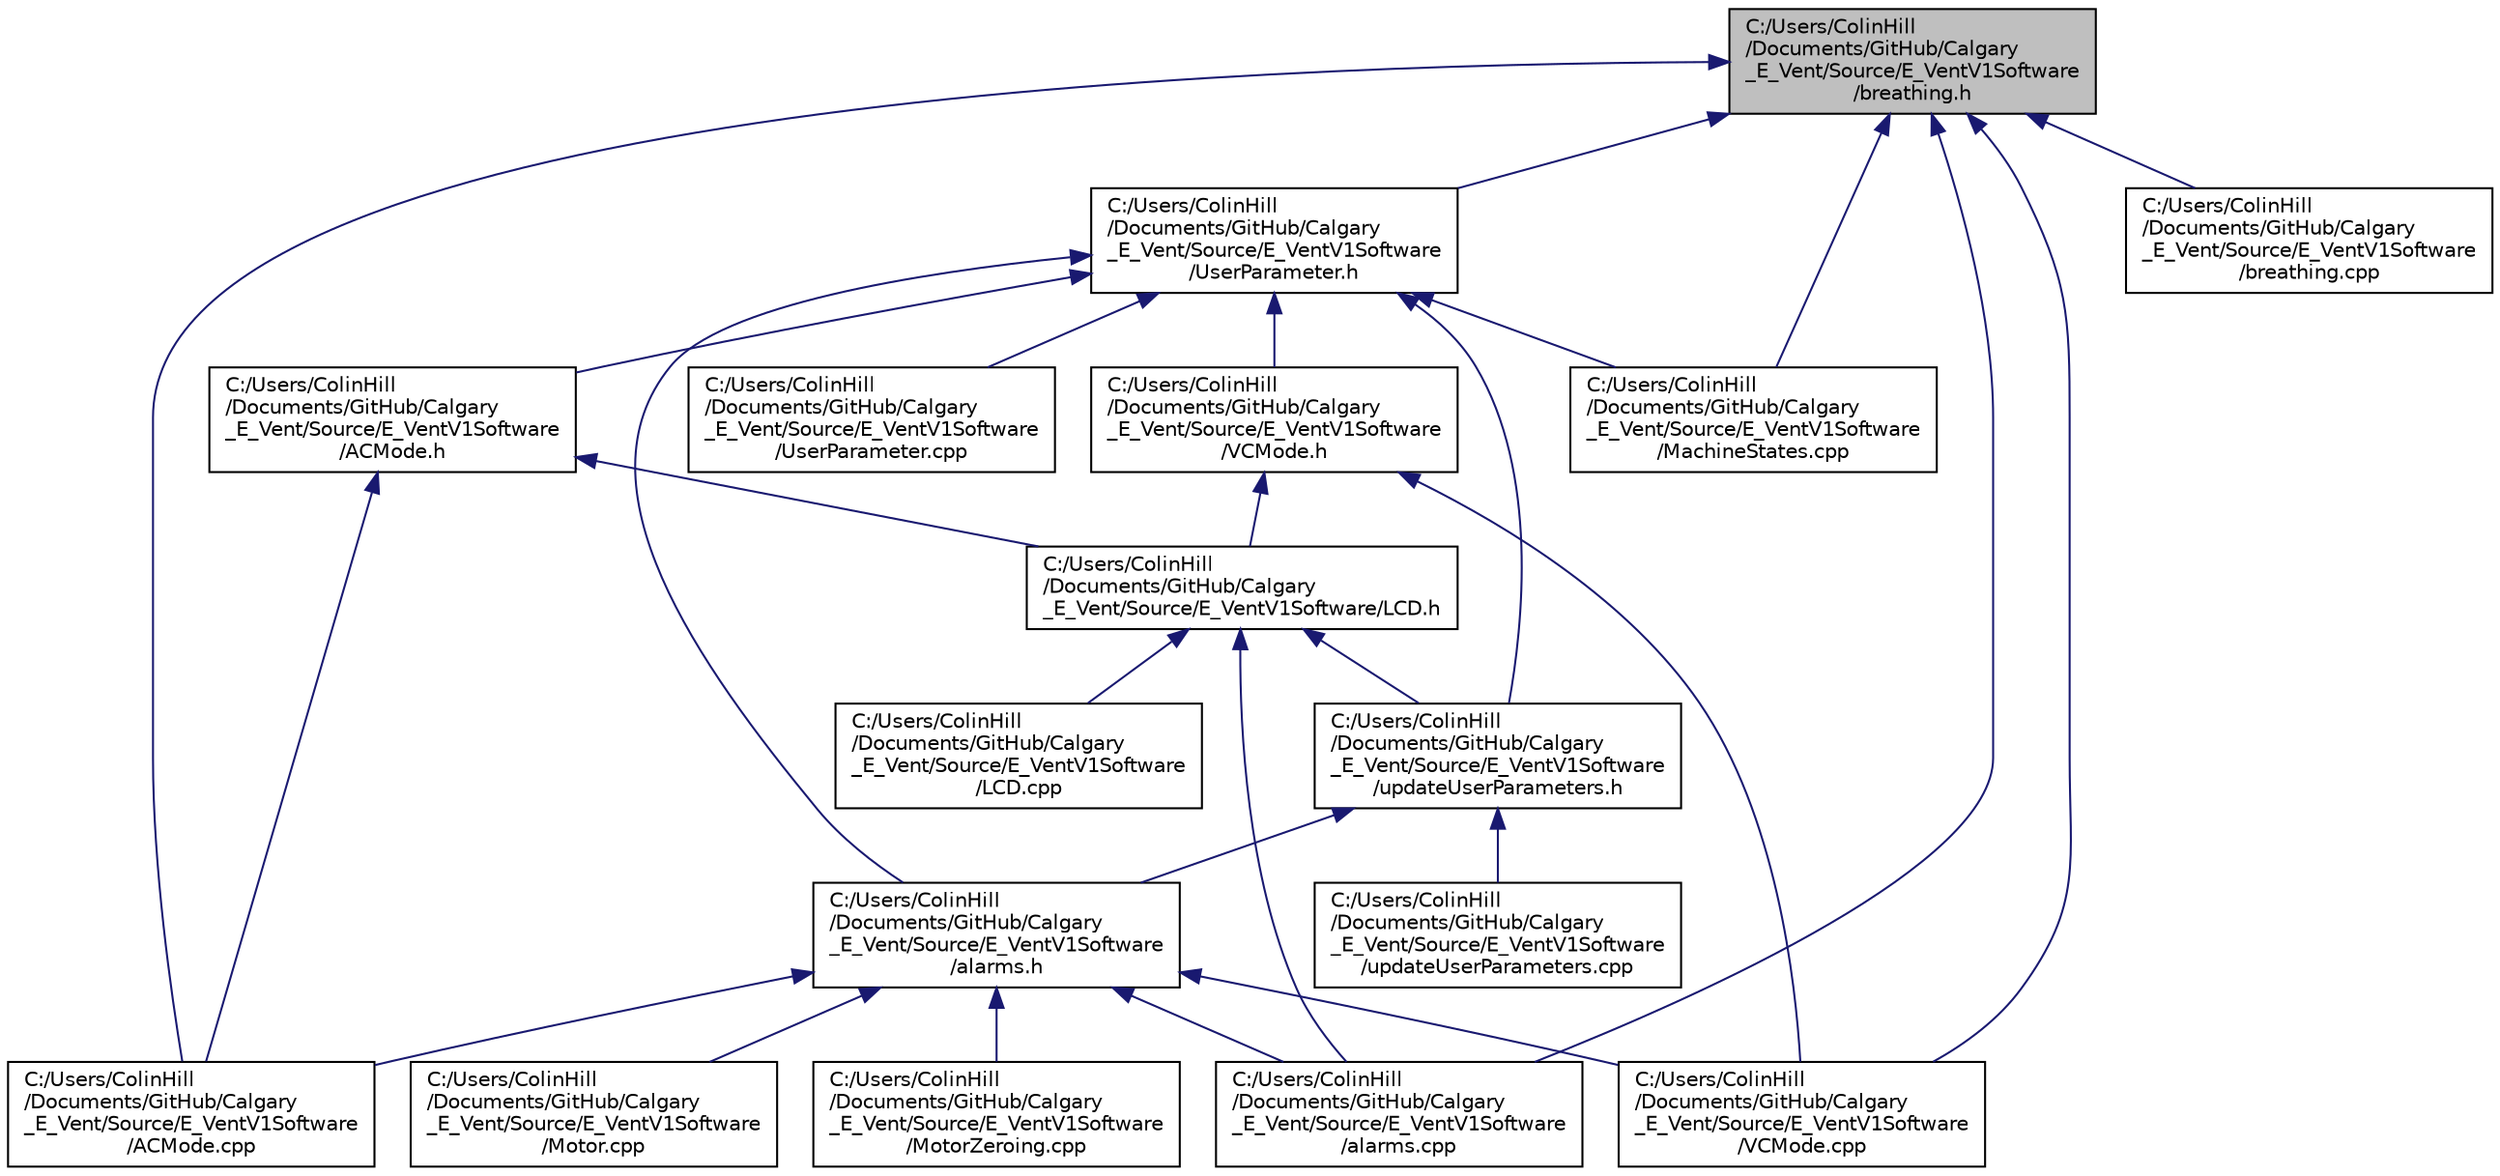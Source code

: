 digraph "C:/Users/ColinHill/Documents/GitHub/Calgary_E_Vent/Source/E_VentV1Software/breathing.h"
{
 // LATEX_PDF_SIZE
  edge [fontname="Helvetica",fontsize="10",labelfontname="Helvetica",labelfontsize="10"];
  node [fontname="Helvetica",fontsize="10",shape=record];
  Node1 [label="C:/Users/ColinHill\l/Documents/GitHub/Calgary\l_E_Vent/Source/E_VentV1Software\l/breathing.h",height=0.2,width=0.4,color="black", fillcolor="grey75", style="filled", fontcolor="black",tooltip=" "];
  Node1 -> Node2 [dir="back",color="midnightblue",fontsize="10",style="solid",fontname="Helvetica"];
  Node2 [label="C:/Users/ColinHill\l/Documents/GitHub/Calgary\l_E_Vent/Source/E_VentV1Software\l/UserParameter.h",height=0.2,width=0.4,color="black", fillcolor="white", style="filled",URL="$_user_parameter_8h.html",tooltip=" "];
  Node2 -> Node3 [dir="back",color="midnightblue",fontsize="10",style="solid",fontname="Helvetica"];
  Node3 [label="C:/Users/ColinHill\l/Documents/GitHub/Calgary\l_E_Vent/Source/E_VentV1Software\l/ACMode.h",height=0.2,width=0.4,color="black", fillcolor="white", style="filled",URL="$_a_c_mode_8h.html",tooltip=" "];
  Node3 -> Node4 [dir="back",color="midnightblue",fontsize="10",style="solid",fontname="Helvetica"];
  Node4 [label="C:/Users/ColinHill\l/Documents/GitHub/Calgary\l_E_Vent/Source/E_VentV1Software\l/ACMode.cpp",height=0.2,width=0.4,color="black", fillcolor="white", style="filled",URL="$_a_c_mode_8cpp.html",tooltip=" "];
  Node3 -> Node5 [dir="back",color="midnightblue",fontsize="10",style="solid",fontname="Helvetica"];
  Node5 [label="C:/Users/ColinHill\l/Documents/GitHub/Calgary\l_E_Vent/Source/E_VentV1Software/LCD.h",height=0.2,width=0.4,color="black", fillcolor="white", style="filled",URL="$_l_c_d_8h.html",tooltip=" "];
  Node5 -> Node6 [dir="back",color="midnightblue",fontsize="10",style="solid",fontname="Helvetica"];
  Node6 [label="C:/Users/ColinHill\l/Documents/GitHub/Calgary\l_E_Vent/Source/E_VentV1Software\l/updateUserParameters.h",height=0.2,width=0.4,color="black", fillcolor="white", style="filled",URL="$update_user_parameters_8h.html",tooltip=" "];
  Node6 -> Node7 [dir="back",color="midnightblue",fontsize="10",style="solid",fontname="Helvetica"];
  Node7 [label="C:/Users/ColinHill\l/Documents/GitHub/Calgary\l_E_Vent/Source/E_VentV1Software\l/alarms.h",height=0.2,width=0.4,color="black", fillcolor="white", style="filled",URL="$alarms_8h.html",tooltip=" "];
  Node7 -> Node4 [dir="back",color="midnightblue",fontsize="10",style="solid",fontname="Helvetica"];
  Node7 -> Node8 [dir="back",color="midnightblue",fontsize="10",style="solid",fontname="Helvetica"];
  Node8 [label="C:/Users/ColinHill\l/Documents/GitHub/Calgary\l_E_Vent/Source/E_VentV1Software\l/alarms.cpp",height=0.2,width=0.4,color="black", fillcolor="white", style="filled",URL="$alarms_8cpp.html",tooltip=" "];
  Node7 -> Node9 [dir="back",color="midnightblue",fontsize="10",style="solid",fontname="Helvetica"];
  Node9 [label="C:/Users/ColinHill\l/Documents/GitHub/Calgary\l_E_Vent/Source/E_VentV1Software\l/Motor.cpp",height=0.2,width=0.4,color="black", fillcolor="white", style="filled",URL="$_motor_8cpp.html",tooltip=" "];
  Node7 -> Node10 [dir="back",color="midnightblue",fontsize="10",style="solid",fontname="Helvetica"];
  Node10 [label="C:/Users/ColinHill\l/Documents/GitHub/Calgary\l_E_Vent/Source/E_VentV1Software\l/MotorZeroing.cpp",height=0.2,width=0.4,color="black", fillcolor="white", style="filled",URL="$_motor_zeroing_8cpp.html",tooltip=" "];
  Node7 -> Node11 [dir="back",color="midnightblue",fontsize="10",style="solid",fontname="Helvetica"];
  Node11 [label="C:/Users/ColinHill\l/Documents/GitHub/Calgary\l_E_Vent/Source/E_VentV1Software\l/VCMode.cpp",height=0.2,width=0.4,color="black", fillcolor="white", style="filled",URL="$_v_c_mode_8cpp.html",tooltip=" "];
  Node6 -> Node12 [dir="back",color="midnightblue",fontsize="10",style="solid",fontname="Helvetica"];
  Node12 [label="C:/Users/ColinHill\l/Documents/GitHub/Calgary\l_E_Vent/Source/E_VentV1Software\l/updateUserParameters.cpp",height=0.2,width=0.4,color="black", fillcolor="white", style="filled",URL="$update_user_parameters_8cpp.html",tooltip=" "];
  Node5 -> Node8 [dir="back",color="midnightblue",fontsize="10",style="solid",fontname="Helvetica"];
  Node5 -> Node13 [dir="back",color="midnightblue",fontsize="10",style="solid",fontname="Helvetica"];
  Node13 [label="C:/Users/ColinHill\l/Documents/GitHub/Calgary\l_E_Vent/Source/E_VentV1Software\l/LCD.cpp",height=0.2,width=0.4,color="black", fillcolor="white", style="filled",URL="$_l_c_d_8cpp.html",tooltip=" "];
  Node2 -> Node6 [dir="back",color="midnightblue",fontsize="10",style="solid",fontname="Helvetica"];
  Node2 -> Node14 [dir="back",color="midnightblue",fontsize="10",style="solid",fontname="Helvetica"];
  Node14 [label="C:/Users/ColinHill\l/Documents/GitHub/Calgary\l_E_Vent/Source/E_VentV1Software\l/VCMode.h",height=0.2,width=0.4,color="black", fillcolor="white", style="filled",URL="$_v_c_mode_8h.html",tooltip=" "];
  Node14 -> Node5 [dir="back",color="midnightblue",fontsize="10",style="solid",fontname="Helvetica"];
  Node14 -> Node11 [dir="back",color="midnightblue",fontsize="10",style="solid",fontname="Helvetica"];
  Node2 -> Node7 [dir="back",color="midnightblue",fontsize="10",style="solid",fontname="Helvetica"];
  Node2 -> Node15 [dir="back",color="midnightblue",fontsize="10",style="solid",fontname="Helvetica"];
  Node15 [label="C:/Users/ColinHill\l/Documents/GitHub/Calgary\l_E_Vent/Source/E_VentV1Software\l/MachineStates.cpp",height=0.2,width=0.4,color="black", fillcolor="white", style="filled",URL="$_machine_states_8cpp.html",tooltip=" "];
  Node2 -> Node16 [dir="back",color="midnightblue",fontsize="10",style="solid",fontname="Helvetica"];
  Node16 [label="C:/Users/ColinHill\l/Documents/GitHub/Calgary\l_E_Vent/Source/E_VentV1Software\l/UserParameter.cpp",height=0.2,width=0.4,color="black", fillcolor="white", style="filled",URL="$_user_parameter_8cpp.html",tooltip=" "];
  Node1 -> Node4 [dir="back",color="midnightblue",fontsize="10",style="solid",fontname="Helvetica"];
  Node1 -> Node8 [dir="back",color="midnightblue",fontsize="10",style="solid",fontname="Helvetica"];
  Node1 -> Node17 [dir="back",color="midnightblue",fontsize="10",style="solid",fontname="Helvetica"];
  Node17 [label="C:/Users/ColinHill\l/Documents/GitHub/Calgary\l_E_Vent/Source/E_VentV1Software\l/breathing.cpp",height=0.2,width=0.4,color="black", fillcolor="white", style="filled",URL="$breathing_8cpp.html",tooltip=" "];
  Node1 -> Node15 [dir="back",color="midnightblue",fontsize="10",style="solid",fontname="Helvetica"];
  Node1 -> Node11 [dir="back",color="midnightblue",fontsize="10",style="solid",fontname="Helvetica"];
}
